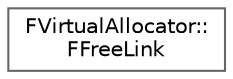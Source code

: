 digraph "Graphical Class Hierarchy"
{
 // INTERACTIVE_SVG=YES
 // LATEX_PDF_SIZE
  bgcolor="transparent";
  edge [fontname=Helvetica,fontsize=10,labelfontname=Helvetica,labelfontsize=10];
  node [fontname=Helvetica,fontsize=10,shape=box,height=0.2,width=0.4];
  rankdir="LR";
  Node0 [id="Node000000",label="FVirtualAllocator::\lFFreeLink",height=0.2,width=0.4,color="grey40", fillcolor="white", style="filled",URL="$d1/dbd/structFVirtualAllocator_1_1FFreeLink.html",tooltip=" "];
}
